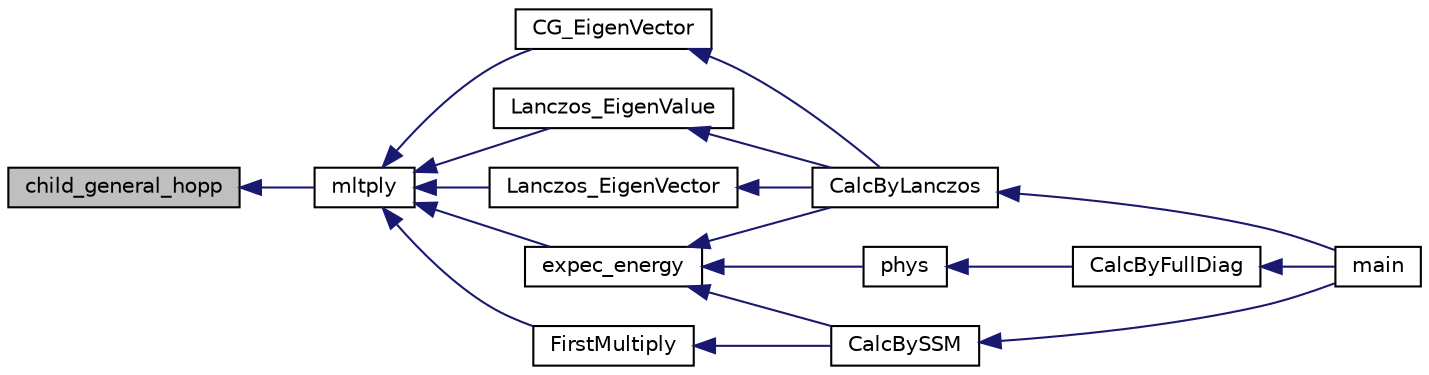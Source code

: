 digraph "child_general_hopp"
{
 // INTERACTIVE_SVG=YES
  edge [fontname="Helvetica",fontsize="10",labelfontname="Helvetica",labelfontsize="10"];
  node [fontname="Helvetica",fontsize="10",shape=record];
  rankdir="LR";
  Node1 [label="child_general_hopp",height=0.2,width=0.4,color="black", fillcolor="grey75", style="filled", fontcolor="black"];
  Node1 -> Node2 [dir="back",color="midnightblue",fontsize="10",style="solid",fontname="Helvetica"];
  Node2 [label="mltply",height=0.2,width=0.4,color="black", fillcolor="white", style="filled",URL="$mltply_8c.html#a61eb17d17b7d03aab22aa05b4074a407"];
  Node2 -> Node3 [dir="back",color="midnightblue",fontsize="10",style="solid",fontname="Helvetica"];
  Node3 [label="CG_EigenVector",height=0.2,width=0.4,color="black", fillcolor="white", style="filled",URL="$_c_g___eigen_vector_8h.html#a27dc47878d6c847ba4f6732e66204bf9"];
  Node3 -> Node4 [dir="back",color="midnightblue",fontsize="10",style="solid",fontname="Helvetica"];
  Node4 [label="CalcByLanczos",height=0.2,width=0.4,color="black", fillcolor="white", style="filled",URL="$_calc_by_lanczos_8h.html#a4efefe8077d976196c07adb0803ce2ff"];
  Node4 -> Node5 [dir="back",color="midnightblue",fontsize="10",style="solid",fontname="Helvetica"];
  Node5 [label="main",height=0.2,width=0.4,color="black", fillcolor="white", style="filled",URL="$_h_phi_main_8c.html#a0ddf1224851353fc92bfbff6f499fa97",tooltip="Main program for HPhi. "];
  Node2 -> Node6 [dir="back",color="midnightblue",fontsize="10",style="solid",fontname="Helvetica"];
  Node6 [label="expec_energy",height=0.2,width=0.4,color="black", fillcolor="white", style="filled",URL="$expec__energy_8h.html#a2e04b36916e47b5b605081d51151f0e4"];
  Node6 -> Node4 [dir="back",color="midnightblue",fontsize="10",style="solid",fontname="Helvetica"];
  Node6 -> Node7 [dir="back",color="midnightblue",fontsize="10",style="solid",fontname="Helvetica"];
  Node7 [label="CalcBySSM",height=0.2,width=0.4,color="black", fillcolor="white", style="filled",URL="$_calc_by_t_p_q_8h.html#a7bb0164ecd302a8713c60f99ab50442f"];
  Node7 -> Node5 [dir="back",color="midnightblue",fontsize="10",style="solid",fontname="Helvetica"];
  Node6 -> Node8 [dir="back",color="midnightblue",fontsize="10",style="solid",fontname="Helvetica"];
  Node8 [label="phys",height=0.2,width=0.4,color="black", fillcolor="white", style="filled",URL="$phys_8c.html#a4784e37301cd2d9b525dd754f864f60f"];
  Node8 -> Node9 [dir="back",color="midnightblue",fontsize="10",style="solid",fontname="Helvetica"];
  Node9 [label="CalcByFullDiag",height=0.2,width=0.4,color="black", fillcolor="white", style="filled",URL="$_calc_by_full_diag_8h.html#a67653cce7bc65bc9108006c4c8bfa57b"];
  Node9 -> Node5 [dir="back",color="midnightblue",fontsize="10",style="solid",fontname="Helvetica"];
  Node2 -> Node10 [dir="back",color="midnightblue",fontsize="10",style="solid",fontname="Helvetica"];
  Node10 [label="FirstMultiply",height=0.2,width=0.4,color="black", fillcolor="white", style="filled",URL="$_first_multiply_8h.html#af77e6c8e5905fa1c2f3debb9404d5a86"];
  Node10 -> Node7 [dir="back",color="midnightblue",fontsize="10",style="solid",fontname="Helvetica"];
  Node2 -> Node11 [dir="back",color="midnightblue",fontsize="10",style="solid",fontname="Helvetica"];
  Node11 [label="Lanczos_EigenValue",height=0.2,width=0.4,color="black", fillcolor="white", style="filled",URL="$_lanczos___eigen_value_8c.html#adffde20ad3202934fdc77cfa37472529"];
  Node11 -> Node4 [dir="back",color="midnightblue",fontsize="10",style="solid",fontname="Helvetica"];
  Node2 -> Node12 [dir="back",color="midnightblue",fontsize="10",style="solid",fontname="Helvetica"];
  Node12 [label="Lanczos_EigenVector",height=0.2,width=0.4,color="black", fillcolor="white", style="filled",URL="$_lanczos___eigen_vector_8c.html#a4575347f442614960b1d0555ab1d1ffe"];
  Node12 -> Node4 [dir="back",color="midnightblue",fontsize="10",style="solid",fontname="Helvetica"];
}
